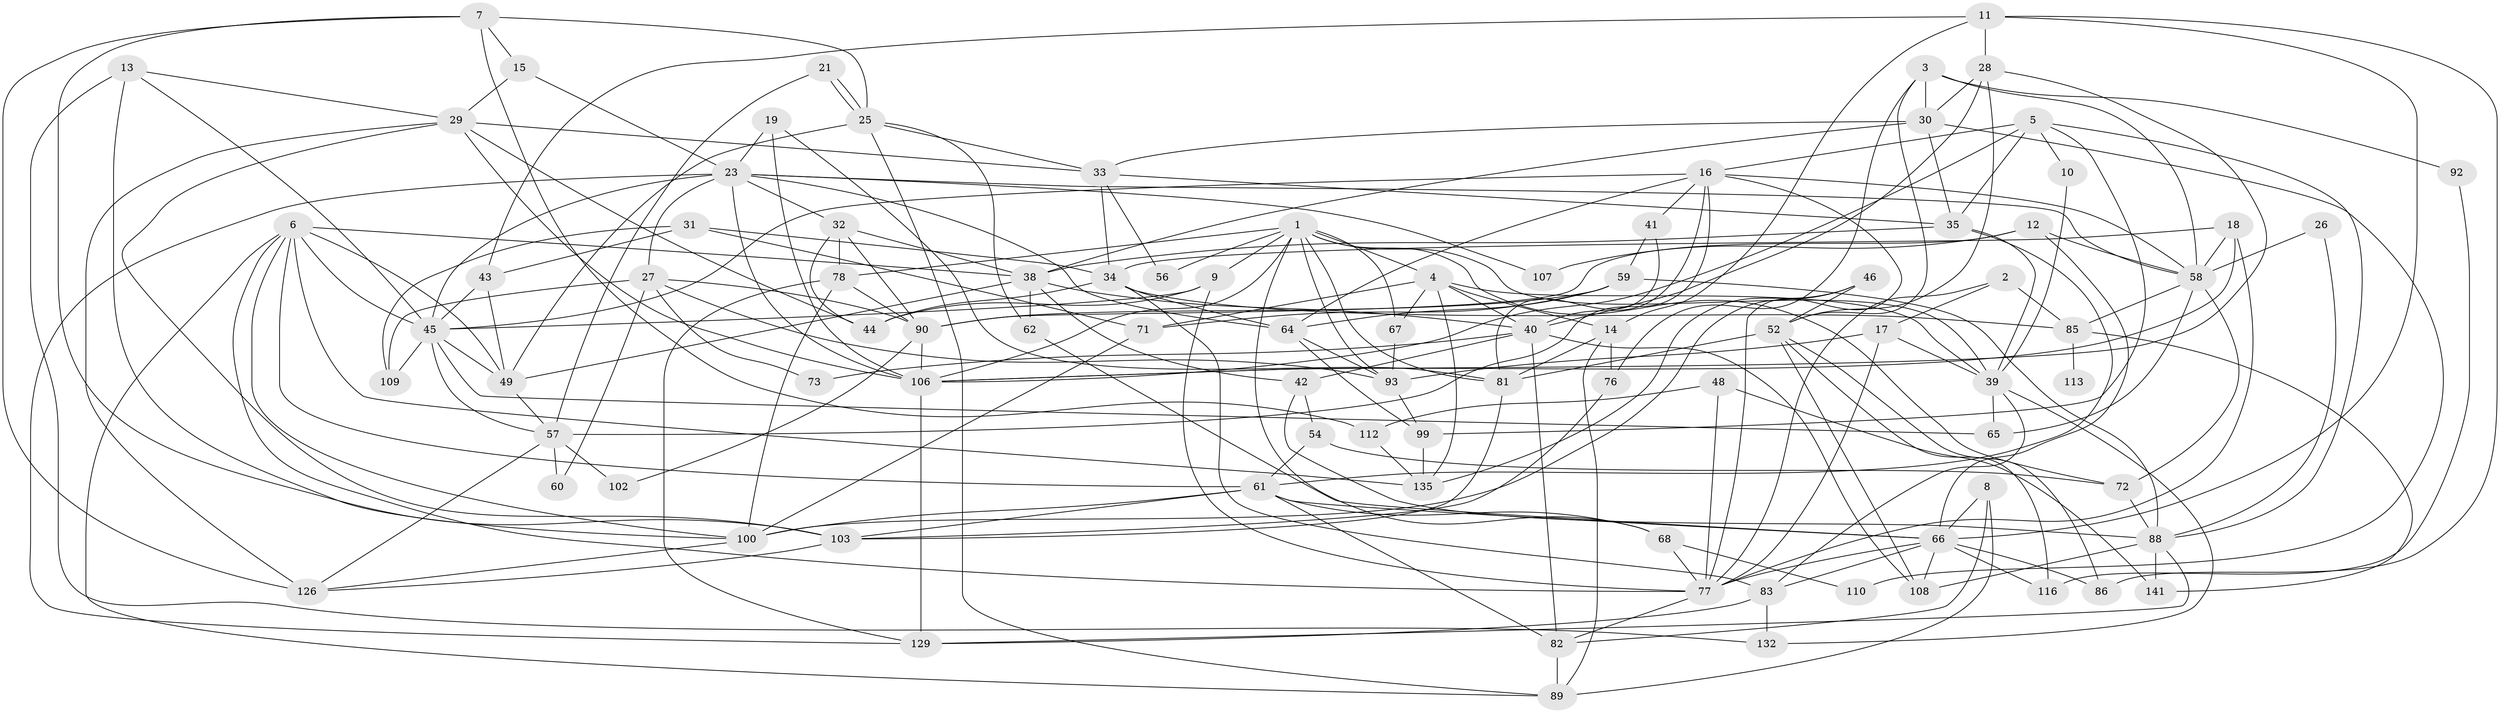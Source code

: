 // original degree distribution, {6: 0.09929078014184398, 3: 0.3120567375886525, 5: 0.16312056737588654, 4: 0.24822695035460993, 2: 0.12056737588652482, 7: 0.04964539007092199, 10: 0.0070921985815602835}
// Generated by graph-tools (version 1.1) at 2025/11/02/27/25 16:11:22]
// undirected, 90 vertices, 224 edges
graph export_dot {
graph [start="1"]
  node [color=gray90,style=filled];
  1 [super="+50"];
  2;
  3;
  4 [super="+133"];
  5 [super="+101"];
  6 [super="+24"];
  7;
  8;
  9 [super="+36"];
  10;
  11 [super="+136"];
  12 [super="+55"];
  13;
  14 [super="+20"];
  15;
  16 [super="+22"];
  17 [super="+80"];
  18;
  19 [super="+84"];
  21;
  23 [super="+139"];
  25 [super="+128"];
  26;
  27 [super="+122"];
  28 [super="+121"];
  29 [super="+87"];
  30 [super="+97"];
  31;
  32 [super="+131"];
  33 [super="+70"];
  34 [super="+117"];
  35 [super="+37"];
  38 [super="+47"];
  39 [super="+134"];
  40 [super="+63"];
  41 [super="+51"];
  42;
  43 [super="+130"];
  44 [super="+105"];
  45 [super="+53"];
  46;
  48;
  49 [super="+124"];
  52 [super="+98"];
  54;
  56;
  57 [super="+115"];
  58 [super="+69"];
  59 [super="+95"];
  60;
  61 [super="+75"];
  62 [super="+104"];
  64 [super="+74"];
  65;
  66 [super="+123"];
  67;
  68;
  71;
  72 [super="+79"];
  73;
  76;
  77 [super="+125"];
  78 [super="+119"];
  81 [super="+94"];
  82 [super="+138"];
  83 [super="+137"];
  85 [super="+120"];
  86;
  88 [super="+96"];
  89 [super="+91"];
  90 [super="+111"];
  92;
  93 [super="+118"];
  99;
  100 [super="+114"];
  102;
  103 [super="+127"];
  106 [super="+140"];
  107;
  108;
  109;
  110;
  112;
  113;
  116;
  126;
  129;
  132;
  135;
  141;
  1 -- 68;
  1 -- 56;
  1 -- 81;
  1 -- 67;
  1 -- 39;
  1 -- 106;
  1 -- 93;
  1 -- 4;
  1 -- 9;
  1 -- 72;
  1 -- 78;
  2 -- 17;
  2 -- 77;
  2 -- 85;
  3 -- 52;
  3 -- 76;
  3 -- 92;
  3 -- 58;
  3 -- 30;
  4 -- 67;
  4 -- 71;
  4 -- 135;
  4 -- 14;
  4 -- 40;
  4 -- 39;
  5 -- 106;
  5 -- 88;
  5 -- 16;
  5 -- 99;
  5 -- 35 [weight=2];
  5 -- 10;
  6 -- 61;
  6 -- 135;
  6 -- 100;
  6 -- 77;
  6 -- 38;
  6 -- 89;
  6 -- 45;
  6 -- 49;
  7 -- 126;
  7 -- 15;
  7 -- 112;
  7 -- 25;
  7 -- 103;
  8 -- 82;
  8 -- 66;
  8 -- 89;
  9 -- 44;
  9 -- 77;
  9 -- 45;
  10 -- 39;
  11 -- 66;
  11 -- 86;
  11 -- 43;
  11 -- 28;
  11 -- 14;
  12 -- 58;
  12 -- 90;
  12 -- 66;
  12 -- 107;
  13 -- 45;
  13 -- 29;
  13 -- 132;
  13 -- 100;
  14 -- 81;
  14 -- 76;
  14 -- 89;
  15 -- 29;
  15 -- 23;
  16 -- 40;
  16 -- 41;
  16 -- 57;
  16 -- 77;
  16 -- 45;
  16 -- 58;
  16 -- 64;
  17 -- 77;
  17 -- 93;
  17 -- 39;
  18 -- 77;
  18 -- 106;
  18 -- 58;
  18 -- 34;
  19 -- 23;
  19 -- 106;
  19 -- 81;
  21 -- 25;
  21 -- 25;
  21 -- 57;
  23 -- 32;
  23 -- 107;
  23 -- 58;
  23 -- 64 [weight=2];
  23 -- 129;
  23 -- 106;
  23 -- 27;
  23 -- 45;
  25 -- 33;
  25 -- 62;
  25 -- 89;
  25 -- 49;
  26 -- 58;
  26 -- 88;
  27 -- 109;
  27 -- 73;
  27 -- 93;
  27 -- 60;
  27 -- 90;
  28 -- 30;
  28 -- 106;
  28 -- 40;
  28 -- 52;
  29 -- 106;
  29 -- 126;
  29 -- 33;
  29 -- 44;
  29 -- 103;
  30 -- 33;
  30 -- 110;
  30 -- 35;
  30 -- 38;
  31 -- 71;
  31 -- 109;
  31 -- 43;
  31 -- 34;
  32 -- 90;
  32 -- 38;
  32 -- 44;
  32 -- 78;
  33 -- 56;
  33 -- 34;
  33 -- 35;
  34 -- 64;
  34 -- 83;
  34 -- 85;
  34 -- 44;
  35 -- 61;
  35 -- 39;
  35 -- 38;
  38 -- 49;
  38 -- 42;
  38 -- 62;
  38 -- 40;
  39 -- 65;
  39 -- 132;
  39 -- 83;
  40 -- 42;
  40 -- 82;
  40 -- 73;
  40 -- 108;
  41 -- 81;
  41 -- 59;
  42 -- 54;
  42 -- 88;
  43 -- 45;
  43 -- 49;
  45 -- 65;
  45 -- 109;
  45 -- 57;
  45 -- 49;
  46 -- 135;
  46 -- 52;
  46 -- 100;
  48 -- 112;
  48 -- 141;
  48 -- 77;
  49 -- 57;
  52 -- 81;
  52 -- 108;
  52 -- 116;
  52 -- 86;
  54 -- 72;
  54 -- 61;
  57 -- 60;
  57 -- 126;
  57 -- 102;
  58 -- 85;
  58 -- 65;
  58 -- 72;
  59 -- 64;
  59 -- 71;
  59 -- 88;
  59 -- 90;
  61 -- 66;
  61 -- 100;
  61 -- 68;
  61 -- 82;
  61 -- 103;
  62 -- 66;
  64 -- 99;
  64 -- 93;
  66 -- 108;
  66 -- 116;
  66 -- 86;
  66 -- 77;
  66 -- 83;
  67 -- 93;
  68 -- 77 [weight=2];
  68 -- 110;
  71 -- 100;
  72 -- 88;
  76 -- 103;
  77 -- 82;
  78 -- 90;
  78 -- 129;
  78 -- 100;
  81 -- 103;
  82 -- 89;
  83 -- 132;
  83 -- 129;
  85 -- 141;
  85 -- 113 [weight=2];
  88 -- 129;
  88 -- 108;
  88 -- 141 [weight=2];
  90 -- 102;
  90 -- 106;
  92 -- 116;
  93 -- 99;
  99 -- 135;
  100 -- 126;
  103 -- 126;
  106 -- 129;
  112 -- 135;
}
